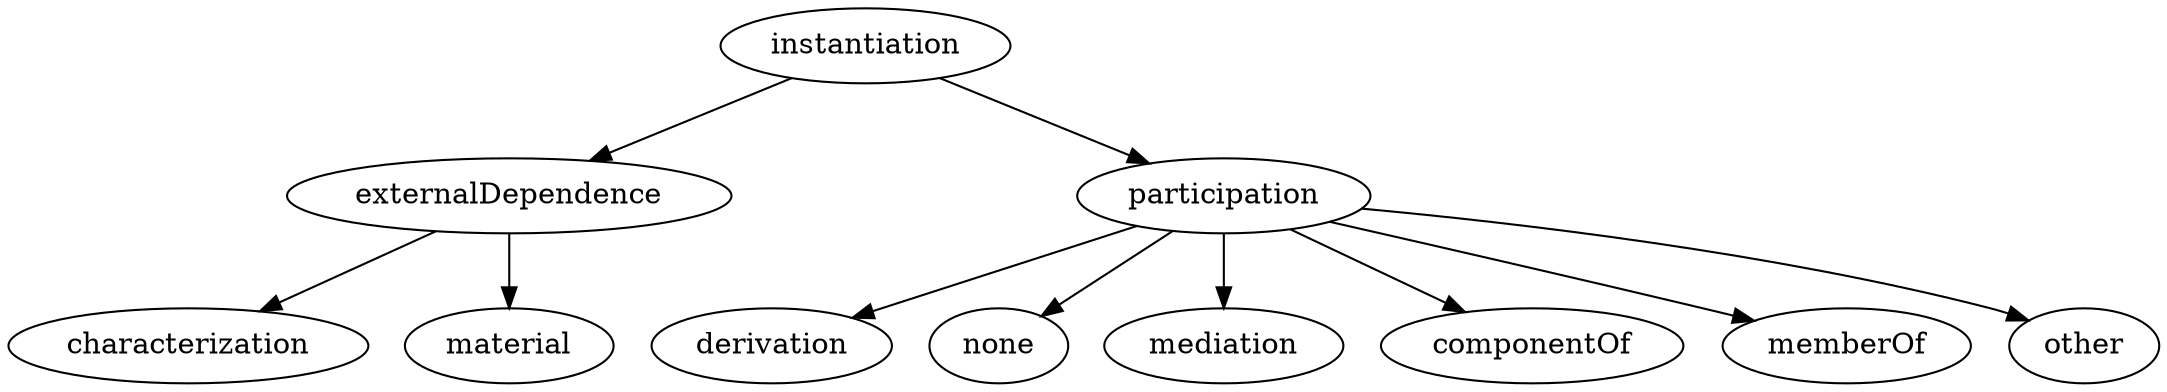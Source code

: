 strict digraph  {
instantiation;
externalDependence;
participation;
characterization;
material;
derivation;
none;
mediation;
componentOf;
memberOf;
other;
instantiation -> externalDependence;
instantiation -> participation;
externalDependence -> characterization;
externalDependence -> material;
participation -> derivation;
participation -> none;
participation -> mediation;
participation -> componentOf;
participation -> memberOf;
participation -> other;
}
